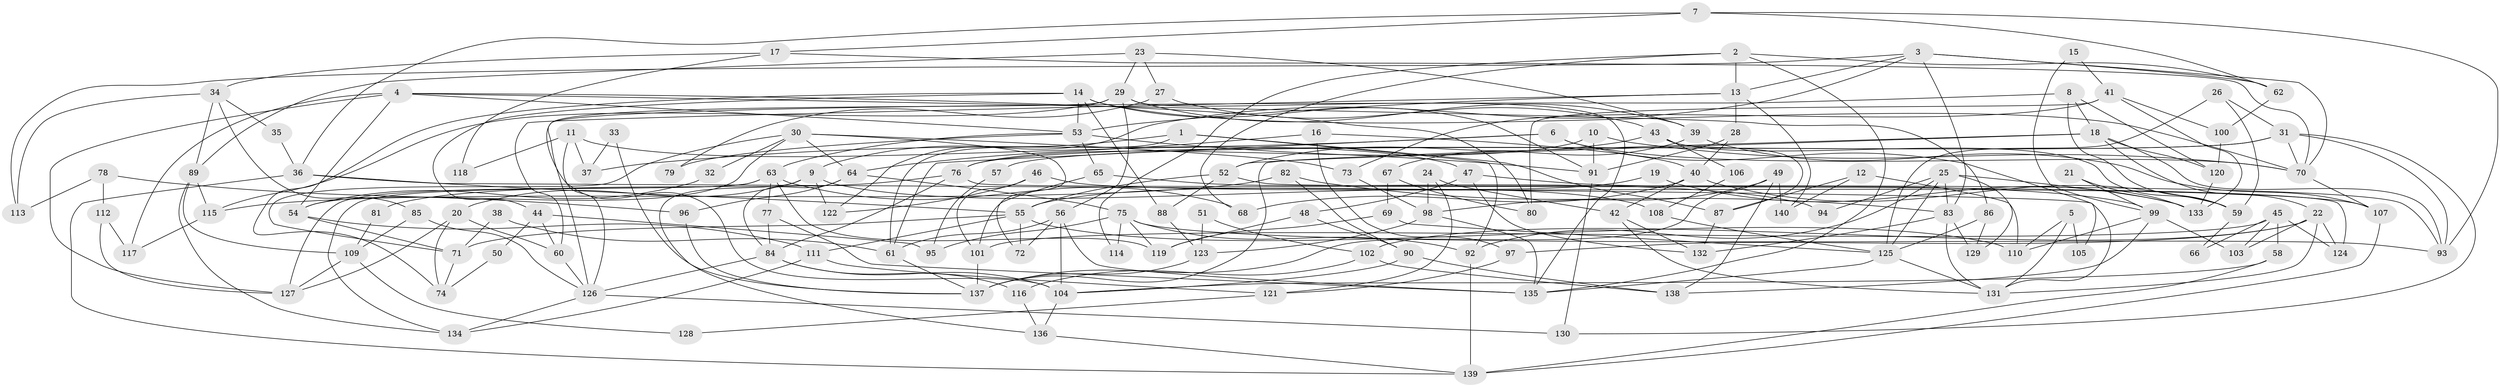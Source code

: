 // coarse degree distribution, {4: 0.12087912087912088, 5: 0.17582417582417584, 6: 0.17582417582417584, 3: 0.2087912087912088, 9: 0.03296703296703297, 7: 0.10989010989010989, 2: 0.0989010989010989, 10: 0.01098901098901099, 8: 0.06593406593406594}
// Generated by graph-tools (version 1.1) at 2025/41/03/06/25 10:41:58]
// undirected, 140 vertices, 280 edges
graph export_dot {
graph [start="1"]
  node [color=gray90,style=filled];
  1;
  2;
  3;
  4;
  5;
  6;
  7;
  8;
  9;
  10;
  11;
  12;
  13;
  14;
  15;
  16;
  17;
  18;
  19;
  20;
  21;
  22;
  23;
  24;
  25;
  26;
  27;
  28;
  29;
  30;
  31;
  32;
  33;
  34;
  35;
  36;
  37;
  38;
  39;
  40;
  41;
  42;
  43;
  44;
  45;
  46;
  47;
  48;
  49;
  50;
  51;
  52;
  53;
  54;
  55;
  56;
  57;
  58;
  59;
  60;
  61;
  62;
  63;
  64;
  65;
  66;
  67;
  68;
  69;
  70;
  71;
  72;
  73;
  74;
  75;
  76;
  77;
  78;
  79;
  80;
  81;
  82;
  83;
  84;
  85;
  86;
  87;
  88;
  89;
  90;
  91;
  92;
  93;
  94;
  95;
  96;
  97;
  98;
  99;
  100;
  101;
  102;
  103;
  104;
  105;
  106;
  107;
  108;
  109;
  110;
  111;
  112;
  113;
  114;
  115;
  116;
  117;
  118;
  119;
  120;
  121;
  122;
  123;
  124;
  125;
  126;
  127;
  128;
  129;
  130;
  131;
  132;
  133;
  134;
  135;
  136;
  137;
  138;
  139;
  140;
  1 -- 9;
  1 -- 92;
  1 -- 61;
  1 -- 87;
  2 -- 135;
  2 -- 13;
  2 -- 62;
  2 -- 68;
  2 -- 114;
  3 -- 70;
  3 -- 113;
  3 -- 13;
  3 -- 62;
  3 -- 83;
  3 -- 122;
  4 -- 80;
  4 -- 86;
  4 -- 53;
  4 -- 54;
  4 -- 117;
  4 -- 127;
  5 -- 110;
  5 -- 131;
  5 -- 105;
  6 -- 70;
  6 -- 61;
  6 -- 37;
  6 -- 105;
  7 -- 62;
  7 -- 93;
  7 -- 17;
  7 -- 36;
  8 -- 18;
  8 -- 120;
  8 -- 59;
  8 -- 126;
  9 -- 20;
  9 -- 136;
  9 -- 108;
  9 -- 122;
  10 -- 70;
  10 -- 91;
  10 -- 76;
  11 -- 126;
  11 -- 47;
  11 -- 37;
  11 -- 118;
  12 -- 87;
  12 -- 140;
  12 -- 110;
  13 -- 53;
  13 -- 28;
  13 -- 60;
  13 -- 140;
  14 -- 53;
  14 -- 91;
  14 -- 44;
  14 -- 70;
  14 -- 74;
  14 -- 88;
  15 -- 41;
  15 -- 99;
  16 -- 64;
  16 -- 40;
  16 -- 97;
  17 -- 34;
  17 -- 70;
  17 -- 118;
  18 -- 137;
  18 -- 52;
  18 -- 22;
  18 -- 93;
  18 -- 120;
  19 -- 55;
  19 -- 133;
  20 -- 74;
  20 -- 127;
  20 -- 60;
  21 -- 99;
  21 -- 133;
  22 -- 97;
  22 -- 102;
  22 -- 103;
  22 -- 124;
  22 -- 131;
  23 -- 39;
  23 -- 29;
  23 -- 27;
  23 -- 89;
  24 -- 42;
  24 -- 98;
  24 -- 121;
  25 -- 83;
  25 -- 92;
  25 -- 94;
  25 -- 125;
  25 -- 129;
  25 -- 133;
  26 -- 31;
  26 -- 59;
  26 -- 125;
  27 -- 43;
  27 -- 79;
  28 -- 91;
  28 -- 40;
  29 -- 104;
  29 -- 135;
  29 -- 39;
  29 -- 56;
  29 -- 115;
  30 -- 54;
  30 -- 72;
  30 -- 32;
  30 -- 64;
  30 -- 71;
  30 -- 73;
  31 -- 70;
  31 -- 93;
  31 -- 57;
  31 -- 76;
  31 -- 130;
  32 -- 54;
  33 -- 37;
  33 -- 137;
  34 -- 89;
  34 -- 85;
  34 -- 35;
  34 -- 113;
  35 -- 36;
  36 -- 131;
  36 -- 55;
  36 -- 139;
  38 -- 61;
  38 -- 71;
  39 -- 107;
  39 -- 67;
  40 -- 68;
  40 -- 42;
  40 -- 59;
  41 -- 133;
  41 -- 73;
  41 -- 80;
  41 -- 100;
  42 -- 131;
  42 -- 132;
  43 -- 59;
  43 -- 87;
  43 -- 52;
  43 -- 106;
  44 -- 60;
  44 -- 50;
  44 -- 95;
  45 -- 124;
  45 -- 103;
  45 -- 58;
  45 -- 66;
  45 -- 101;
  46 -- 122;
  46 -- 107;
  46 -- 101;
  47 -- 99;
  47 -- 132;
  47 -- 48;
  48 -- 119;
  48 -- 90;
  49 -- 137;
  49 -- 98;
  49 -- 138;
  49 -- 140;
  50 -- 74;
  51 -- 123;
  51 -- 102;
  52 -- 55;
  52 -- 88;
  52 -- 93;
  53 -- 63;
  53 -- 65;
  53 -- 79;
  53 -- 91;
  54 -- 71;
  54 -- 111;
  55 -- 111;
  55 -- 71;
  55 -- 72;
  55 -- 110;
  56 -- 104;
  56 -- 61;
  56 -- 72;
  56 -- 135;
  57 -- 95;
  58 -- 104;
  58 -- 139;
  59 -- 66;
  60 -- 126;
  61 -- 137;
  62 -- 100;
  63 -- 77;
  63 -- 134;
  63 -- 68;
  63 -- 119;
  63 -- 127;
  64 -- 84;
  64 -- 75;
  64 -- 96;
  65 -- 101;
  65 -- 94;
  67 -- 69;
  67 -- 80;
  69 -- 125;
  69 -- 119;
  70 -- 107;
  71 -- 74;
  73 -- 98;
  75 -- 93;
  75 -- 92;
  75 -- 95;
  75 -- 114;
  75 -- 119;
  76 -- 81;
  76 -- 84;
  76 -- 124;
  77 -- 135;
  77 -- 84;
  78 -- 112;
  78 -- 96;
  78 -- 113;
  81 -- 109;
  82 -- 83;
  82 -- 90;
  82 -- 115;
  83 -- 131;
  83 -- 129;
  83 -- 132;
  84 -- 126;
  84 -- 104;
  84 -- 116;
  85 -- 126;
  85 -- 109;
  86 -- 125;
  86 -- 129;
  87 -- 132;
  88 -- 123;
  89 -- 115;
  89 -- 109;
  89 -- 134;
  90 -- 138;
  90 -- 104;
  91 -- 130;
  92 -- 139;
  96 -- 137;
  97 -- 121;
  98 -- 135;
  98 -- 123;
  99 -- 110;
  99 -- 138;
  99 -- 103;
  100 -- 120;
  101 -- 137;
  102 -- 116;
  102 -- 138;
  104 -- 136;
  106 -- 108;
  107 -- 139;
  108 -- 125;
  109 -- 127;
  109 -- 128;
  111 -- 134;
  111 -- 121;
  112 -- 117;
  112 -- 127;
  115 -- 117;
  116 -- 136;
  120 -- 133;
  121 -- 128;
  123 -- 137;
  125 -- 131;
  125 -- 135;
  126 -- 130;
  126 -- 134;
  136 -- 139;
}
